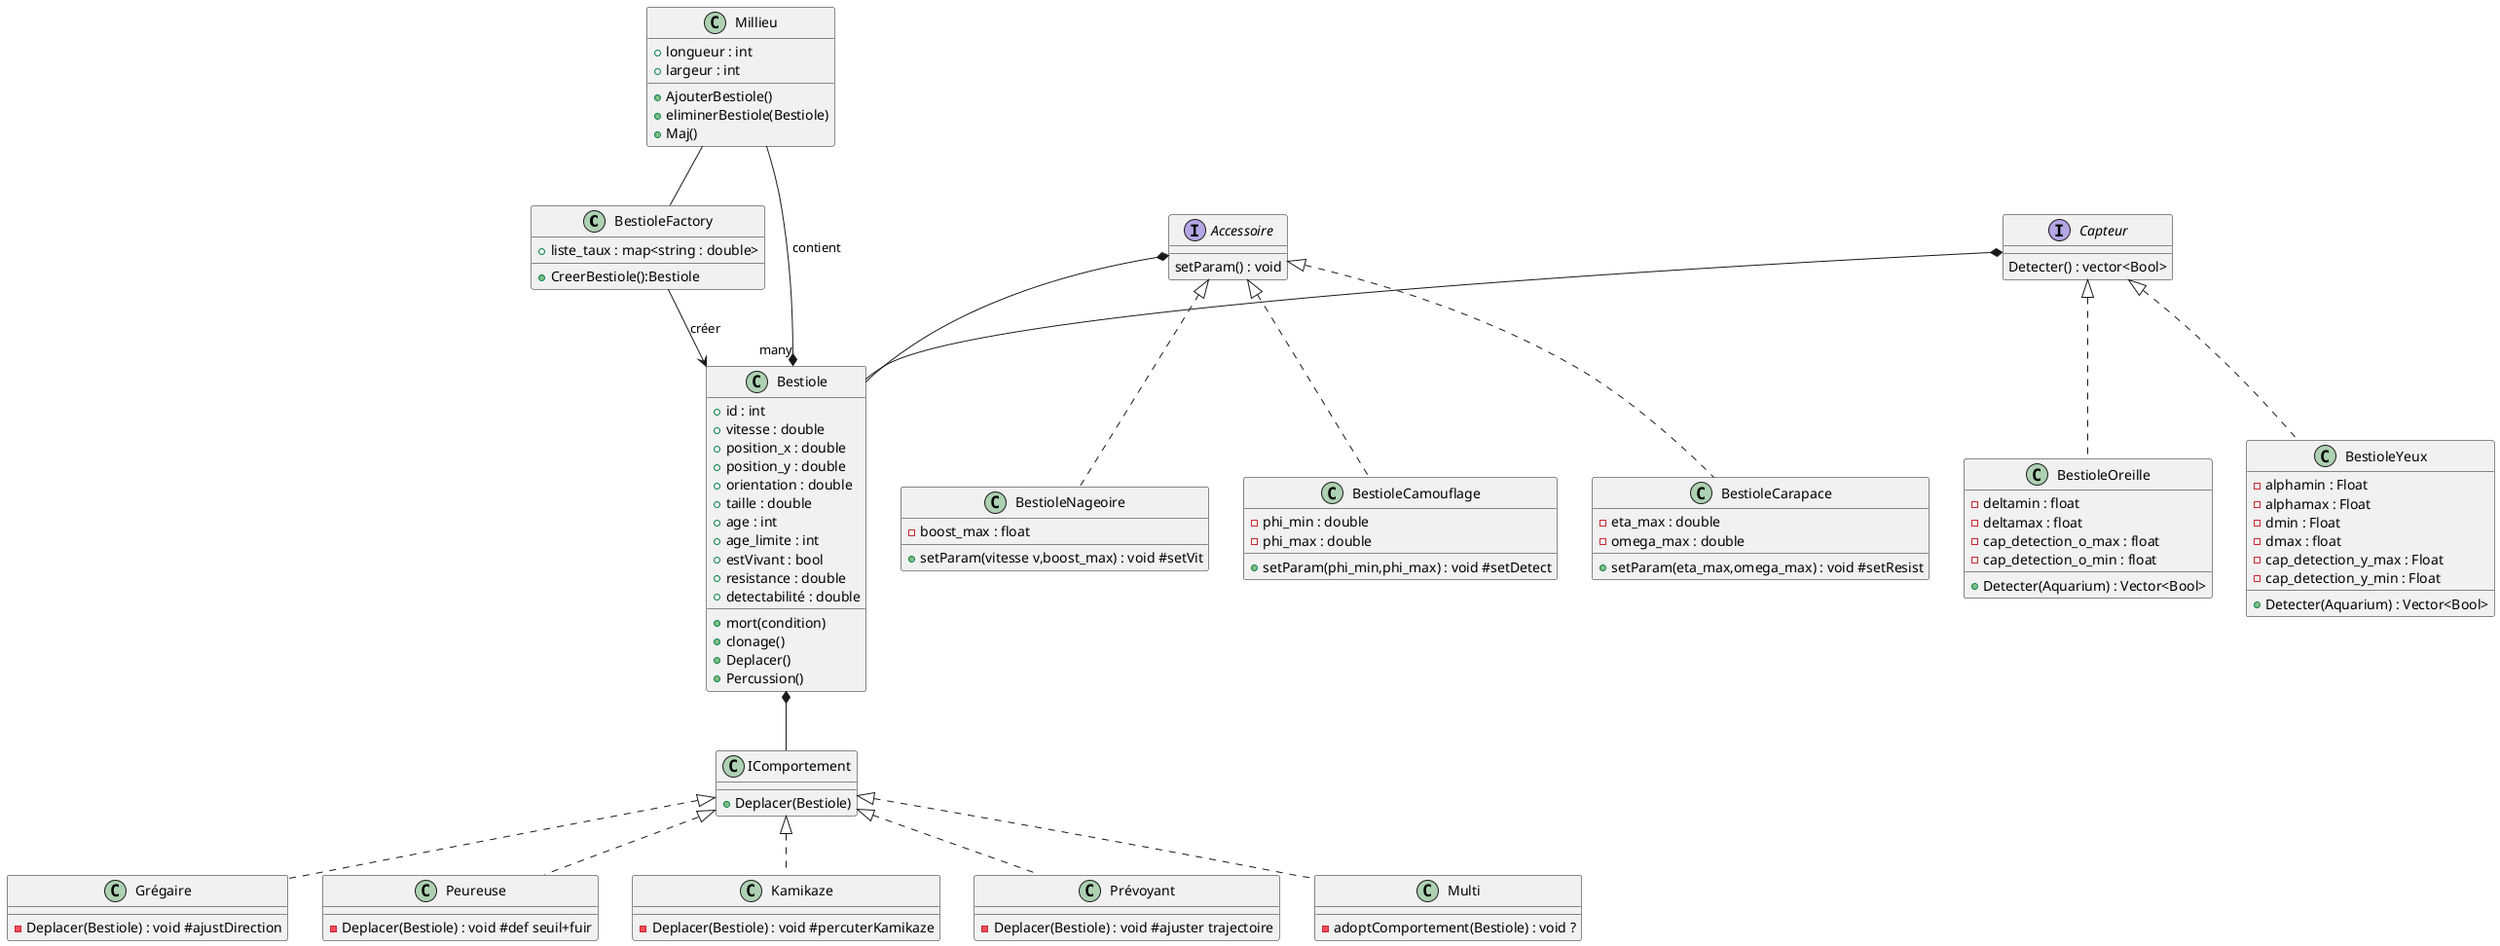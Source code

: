 @startuml dd

class BestioleFactory {
  + liste_taux : map<string : double>
  + CreerBestiole():Bestiole
}

class Bestiole {
    + id : int
    + vitesse : double
    + position_x : double
    + position_y : double
    + orientation : double
    + taille : double
    + age : int
    + age_limite : int
    + estVivant : bool
    + resistance : double
    + detectabilité : double
    + mort(condition)
    + clonage()
    + Deplacer()
    + Percussion()
}

class Millieu {
 + longueur : int
 + largeur : int

 +AjouterBestiole()
 +eliminerBestiole(Bestiole)
 +Maj()
}

class BestioleOreille {
    - deltamin : float
    - deltamax : float
    - cap_detection_o_max : float
    - cap_detection_o_min : float
    + Detecter(Aquarium) : Vector<Bool> 

}

Interface Accessoire {
  setParam() : void
}

Interface Capteur {
  Detecter() : vector<Bool>
}


class BestioleNageoire {  
    - boost_max : float
    + setParam(vitesse v,boost_max) : void #setVit
}

class BestioleCamouflage {
  - phi_min : double
  - phi_max : double
  + setParam(phi_min,phi_max) : void #setDetect
}

class BestioleCarapace {
  - eta_max : double
  - omega_max : double
  + setParam(eta_max,omega_max) : void #setResist
}

class BestioleYeux {
  - alphamin : Float
  - alphamax : Float
  - dmin : Float
  - dmax : float
  - cap_detection_y_max : Float
  - cap_detection_y_min : Float
  + Detecter(Aquarium) : Vector<Bool>
}

class IComportement {
  + Deplacer(Bestiole)
}

class Grégaire {
    -Deplacer(Bestiole) : void #ajustDirection

}

class Peureuse{
    -Deplacer(Bestiole) : void #def seuil+fuir

}

class Kamikaze{
    -Deplacer(Bestiole) : void #percuterKamikaze
}

class Prévoyant{
    -Deplacer(Bestiole) : void #ajuster trajectoire

}


class Multi{
    -adoptComportement(Bestiole) : void ?
}

BestioleFactory --> Bestiole : créer

Capteur *-- Bestiole
Capteur<|..BestioleOreille
Capteur<|..BestioleYeux

IComportement <|.. Grégaire
IComportement <|.. Peureuse
IComportement <|.. Kamikaze
IComportement <|.. Prévoyant
IComportement <|.. Multi
Bestiole *-- IComportement



Accessoire <|..BestioleNageoire
Accessoire <|..BestioleCarapace
Accessoire <|..BestioleCamouflage
Accessoire *-- Bestiole


Millieu --* "many" Bestiole : contient

Millieu -- BestioleFactory

@enduml
